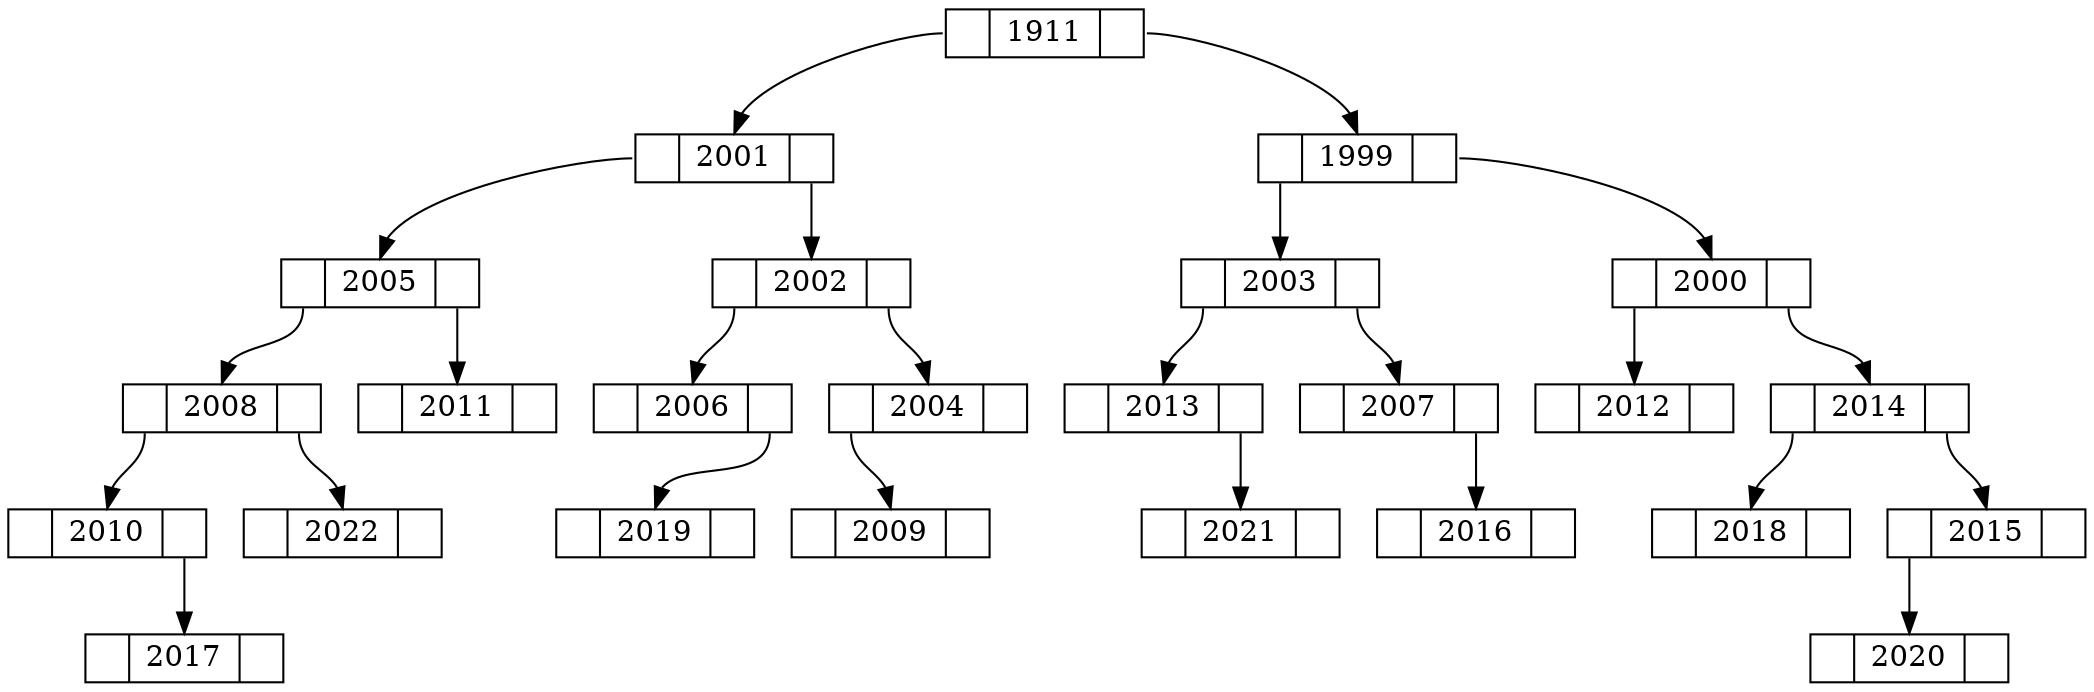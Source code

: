 digraph G {
   node [shape=record, height=0.1];
   node0x104501f60 [label = "<l> | <m> 1911 | <r>"];
   node0x104501e70 [label = "<l> | <m> 2001 | <r>"];
   node0x104501f60:l -> node0x104501e70:m;
   node0x104501db0 [label = "<l> | <m> 2005 | <r>"];
   node0x104501e70:l -> node0x104501db0:m;
   node0x104501d20 [label = "<l> | <m> 2008 | <r>"];
   node0x104501db0:l -> node0x104501d20:m;
   node0x104501cc0 [label = "<l> | <m> 2010 | <r>"];
   node0x104501d20:l -> node0x104501cc0:m;
   node0x104501b70 [label = "<l> | <m> 2017 | <r>"];
   node0x104501cc0:r -> node0x104501b70:m;
   node0x104501a80 [label = "<l> | <m> 2022 | <r>"];
   node0x104501d20:r -> node0x104501a80:m;
   node0x104501c90 [label = "<l> | <m> 2011 | <r>"];
   node0x104501db0:r -> node0x104501c90:m;
   node0x104501e40 [label = "<l> | <m> 2002 | <r>"];
   node0x104501e70:r -> node0x104501e40:m;
   node0x104501d80 [label = "<l> | <m> 2006 | <r>"];
   node0x104501e40:l -> node0x104501d80:m;
   node0x104501b10 [label = "<l> | <m> 2019 | <r>"];
   node0x104501d80:r -> node0x104501b10:m;
   node0x104501de0 [label = "<l> | <m> 2004 | <r>"];
   node0x104501e40:r -> node0x104501de0:m;
   node0x104501cf0 [label = "<l> | <m> 2009 | <r>"];
   node0x104501de0:l -> node0x104501cf0:m;
   node0x104501ed0 [label = "<l> | <m> 1999 | <r>"];
   node0x104501f60:r -> node0x104501ed0:m;
   node0x104501e10 [label = "<l> | <m> 2003 | <r>"];
   node0x104501ed0:l -> node0x104501e10:m;
   node0x104501c30 [label = "<l> | <m> 2013 | <r>"];
   node0x104501e10:l -> node0x104501c30:m;
   node0x104501ab0 [label = "<l> | <m> 2021 | <r>"];
   node0x104501c30:r -> node0x104501ab0:m;
   node0x104501d50 [label = "<l> | <m> 2007 | <r>"];
   node0x104501e10:r -> node0x104501d50:m;
   node0x104501ba0 [label = "<l> | <m> 2016 | <r>"];
   node0x104501d50:r -> node0x104501ba0:m;
   node0x104501ea0 [label = "<l> | <m> 2000 | <r>"];
   node0x104501ed0:r -> node0x104501ea0:m;
   node0x104501c60 [label = "<l> | <m> 2012 | <r>"];
   node0x104501ea0:l -> node0x104501c60:m;
   node0x104501c00 [label = "<l> | <m> 2014 | <r>"];
   node0x104501ea0:r -> node0x104501c00:m;
   node0x104501b40 [label = "<l> | <m> 2018 | <r>"];
   node0x104501c00:l -> node0x104501b40:m;
   node0x104501bd0 [label = "<l> | <m> 2015 | <r>"];
   node0x104501c00:r -> node0x104501bd0:m;
   node0x104501ae0 [label = "<l> | <m> 2020 | <r>"];
   node0x104501bd0:l -> node0x104501ae0:m;
}
